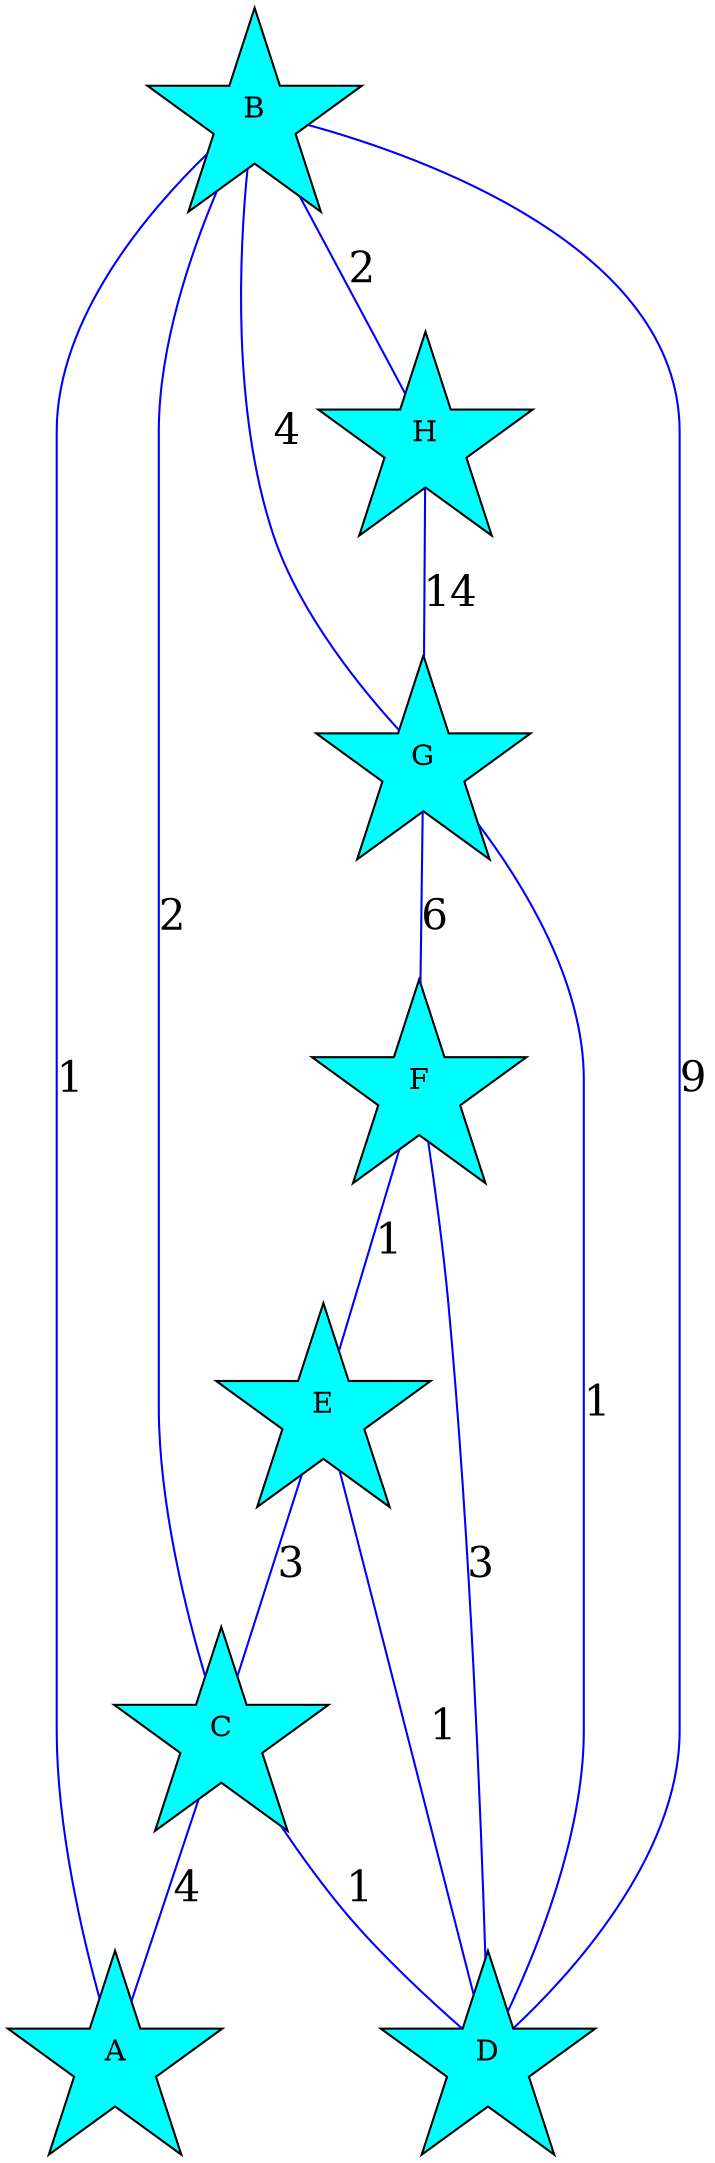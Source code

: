 graph {
node [shape="star" style="filled" fillcolor="aqua"];
edge [fontsize="20pt" color="blue"];

B -- A [label="1"];
B -- C [label="2"];
B -- D [label="9"];
B -- G [label="4"];
B -- H [label="2"];
H -- G [label="14"];
G -- D [label="1"];
G -- F [label="6"];
F -- D [label="3"];
F -- E [label="1"];
E -- C [label="3"];
E -- D [label="1"];
C -- A [label="4"];
C -- D [label="1"];

} 



